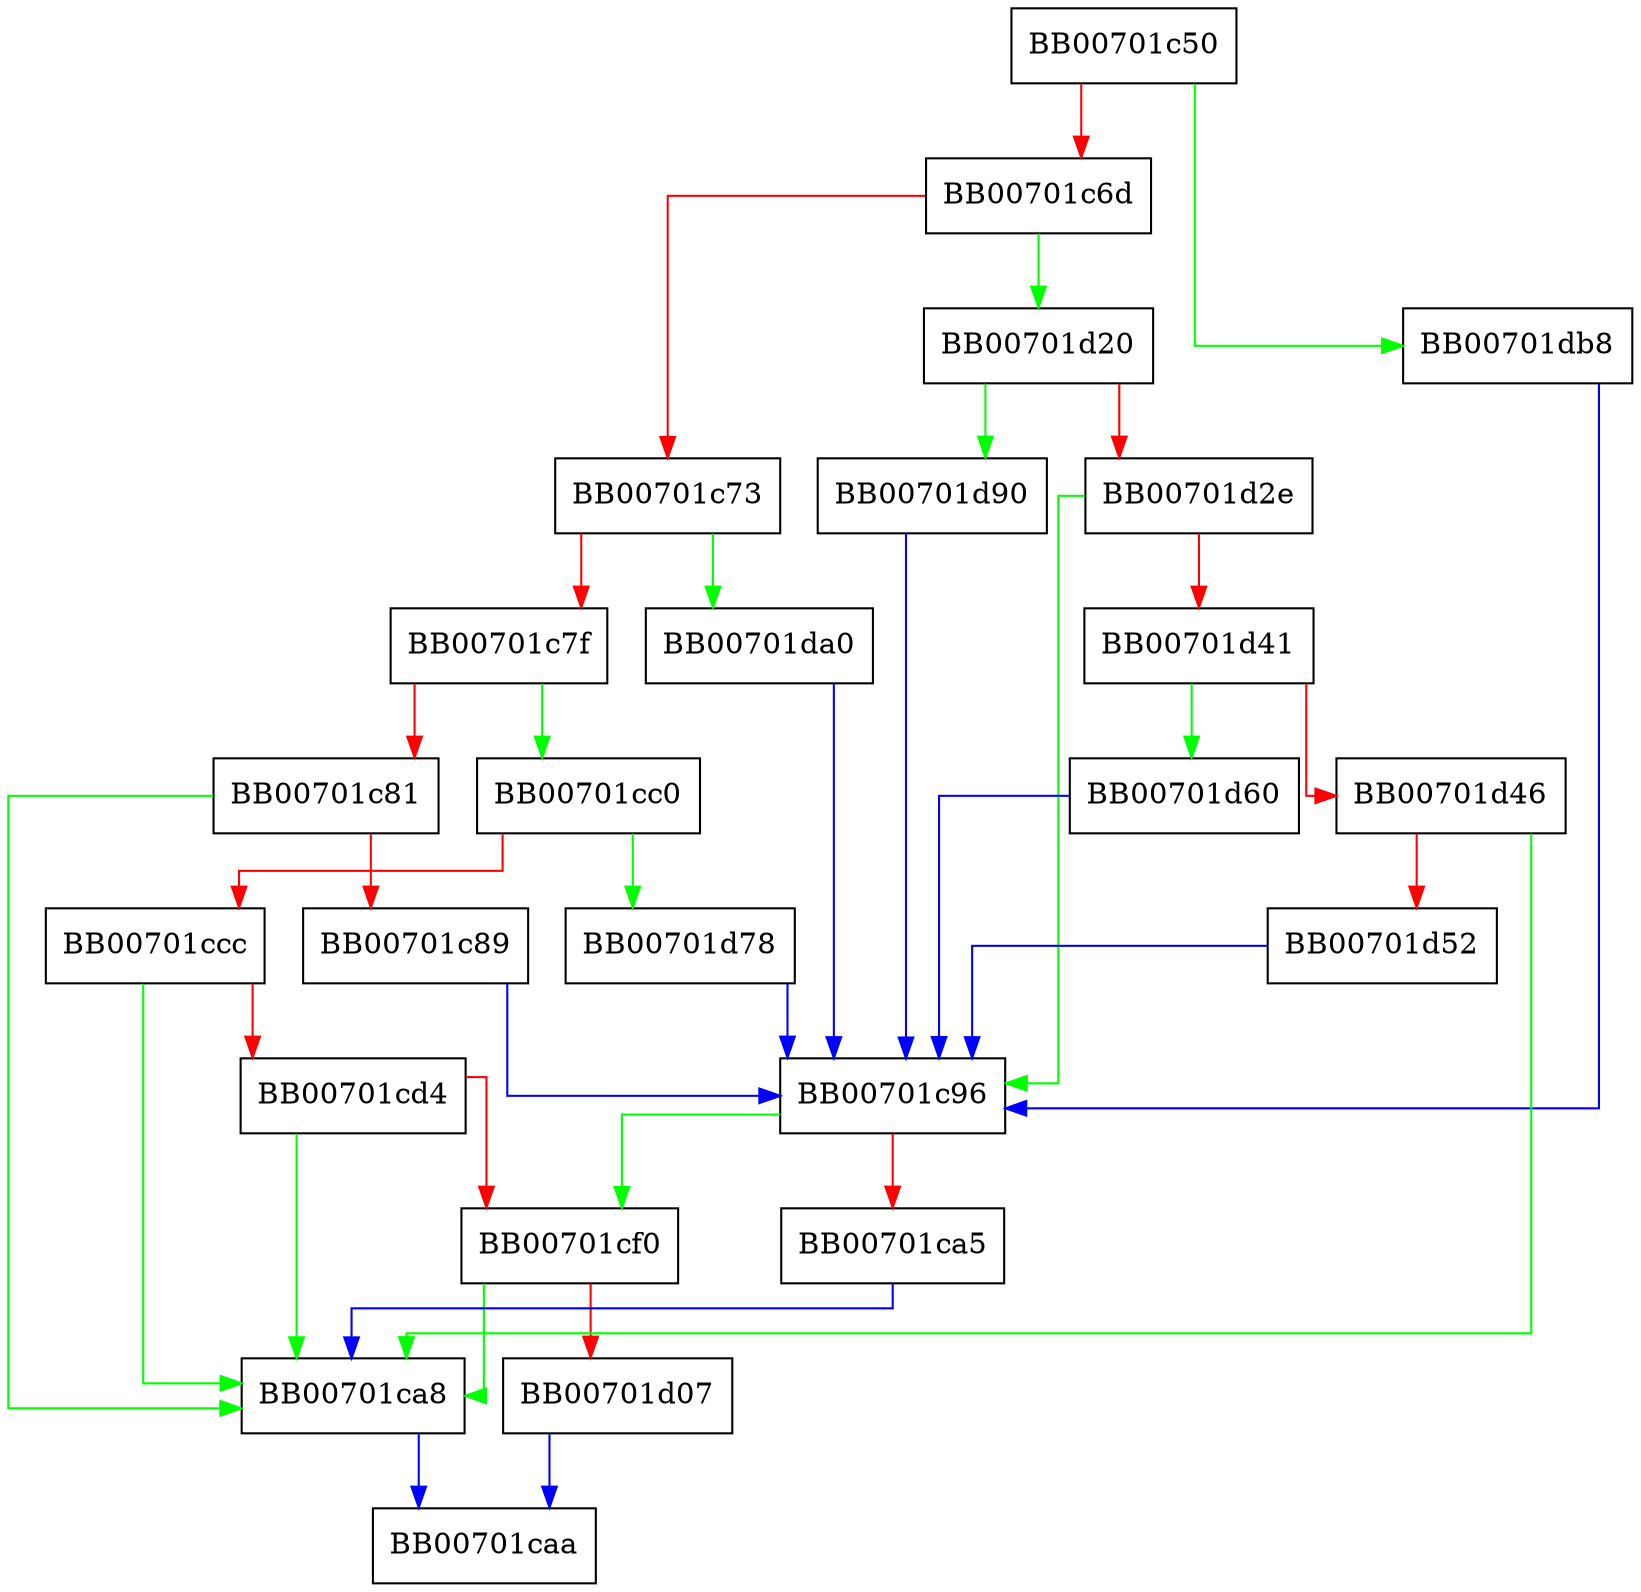 digraph ossl_DER_w_algorithmIdentifier_DSA_with_MD {
  node [shape="box"];
  graph [splines=ortho];
  BB00701c50 -> BB00701db8 [color="green"];
  BB00701c50 -> BB00701c6d [color="red"];
  BB00701c6d -> BB00701d20 [color="green"];
  BB00701c6d -> BB00701c73 [color="red"];
  BB00701c73 -> BB00701da0 [color="green"];
  BB00701c73 -> BB00701c7f [color="red"];
  BB00701c7f -> BB00701cc0 [color="green"];
  BB00701c7f -> BB00701c81 [color="red"];
  BB00701c81 -> BB00701ca8 [color="green"];
  BB00701c81 -> BB00701c89 [color="red"];
  BB00701c89 -> BB00701c96 [color="blue"];
  BB00701c96 -> BB00701cf0 [color="green"];
  BB00701c96 -> BB00701ca5 [color="red"];
  BB00701ca5 -> BB00701ca8 [color="blue"];
  BB00701ca8 -> BB00701caa [color="blue"];
  BB00701cc0 -> BB00701d78 [color="green"];
  BB00701cc0 -> BB00701ccc [color="red"];
  BB00701ccc -> BB00701ca8 [color="green"];
  BB00701ccc -> BB00701cd4 [color="red"];
  BB00701cd4 -> BB00701ca8 [color="green"];
  BB00701cd4 -> BB00701cf0 [color="red"];
  BB00701cf0 -> BB00701ca8 [color="green"];
  BB00701cf0 -> BB00701d07 [color="red"];
  BB00701d07 -> BB00701caa [color="blue"];
  BB00701d20 -> BB00701d90 [color="green"];
  BB00701d20 -> BB00701d2e [color="red"];
  BB00701d2e -> BB00701c96 [color="green"];
  BB00701d2e -> BB00701d41 [color="red"];
  BB00701d41 -> BB00701d60 [color="green"];
  BB00701d41 -> BB00701d46 [color="red"];
  BB00701d46 -> BB00701ca8 [color="green"];
  BB00701d46 -> BB00701d52 [color="red"];
  BB00701d52 -> BB00701c96 [color="blue"];
  BB00701d60 -> BB00701c96 [color="blue"];
  BB00701d78 -> BB00701c96 [color="blue"];
  BB00701d90 -> BB00701c96 [color="blue"];
  BB00701da0 -> BB00701c96 [color="blue"];
  BB00701db8 -> BB00701c96 [color="blue"];
}